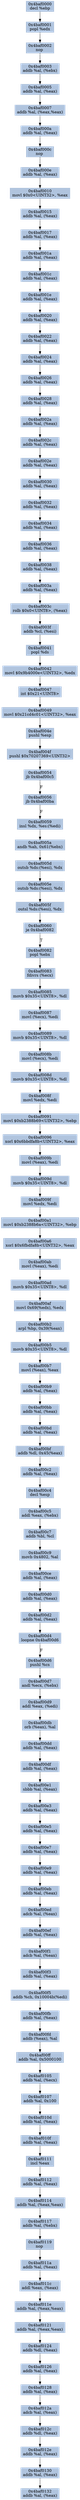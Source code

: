 digraph G {
node[shape=rectangle,style=filled,fillcolor=lightsteelblue,color=lightsteelblue]
bgcolor="transparent"
a0x4baf0000decl_ebp[label="0x4baf0000\ndecl %ebp"];
a0x4baf0001popl_edx[label="0x4baf0001\npopl %edx"];
a0x4baf0002nop_[label="0x4baf0002\nnop "];
a0x4baf0003addb_al_ebx_[label="0x4baf0003\naddb %al, (%ebx)"];
a0x4baf0005addb_al_eax_[label="0x4baf0005\naddb %al, (%eax)"];
a0x4baf0007addb_al_eaxeax_[label="0x4baf0007\naddb %al, (%eax,%eax)"];
a0x4baf000aaddb_al_eax_[label="0x4baf000a\naddb %al, (%eax)"];
a0x4baf000cnop_[label="0x4baf000c\nnop "];
a0x4baf000eaddb_al_eax_[label="0x4baf000e\naddb %al, (%eax)"];
a0x4baf0010movl_0x0UINT32_eax[label="0x4baf0010\nmovl $0x0<UINT32>, %eax"];
a0x4baf0015addb_al_eax_[label="0x4baf0015\naddb %al, (%eax)"];
a0x4baf0017addb_al_eax_[label="0x4baf0017\naddb %al, (%eax)"];
a0x4baf001aaddb_al_eax_[label="0x4baf001a\naddb %al, (%eax)"];
a0x4baf001caddb_al_eax_[label="0x4baf001c\naddb %al, (%eax)"];
a0x4baf001eaddb_al_eax_[label="0x4baf001e\naddb %al, (%eax)"];
a0x4baf0020addb_al_eax_[label="0x4baf0020\naddb %al, (%eax)"];
a0x4baf0022addb_al_eax_[label="0x4baf0022\naddb %al, (%eax)"];
a0x4baf0024addb_al_eax_[label="0x4baf0024\naddb %al, (%eax)"];
a0x4baf0026addb_al_eax_[label="0x4baf0026\naddb %al, (%eax)"];
a0x4baf0028addb_al_eax_[label="0x4baf0028\naddb %al, (%eax)"];
a0x4baf002aaddb_al_eax_[label="0x4baf002a\naddb %al, (%eax)"];
a0x4baf002caddb_al_eax_[label="0x4baf002c\naddb %al, (%eax)"];
a0x4baf002eaddb_al_eax_[label="0x4baf002e\naddb %al, (%eax)"];
a0x4baf0030addb_al_eax_[label="0x4baf0030\naddb %al, (%eax)"];
a0x4baf0032addb_al_eax_[label="0x4baf0032\naddb %al, (%eax)"];
a0x4baf0034addb_al_eax_[label="0x4baf0034\naddb %al, (%eax)"];
a0x4baf0036addb_al_eax_[label="0x4baf0036\naddb %al, (%eax)"];
a0x4baf0038addb_al_eax_[label="0x4baf0038\naddb %al, (%eax)"];
a0x4baf003aaddb_al_eax_[label="0x4baf003a\naddb %al, (%eax)"];
a0x4baf003crolb_0x0UINT8_eax_[label="0x4baf003c\nrolb $0x0<UINT8>, (%eax)"];
a0x4baf003faddb_cl_esi_[label="0x4baf003f\naddb %cl, (%esi)"];
a0x4baf0041popl_ds[label="0x4baf0041\npopl %ds"];
a0x4baf0042movl_0x9b4000eUINT32_edx[label="0x4baf0042\nmovl $0x9b4000e<UINT32>, %edx"];
a0x4baf0047int_0x21UINT8[label="0x4baf0047\nint $0x21<UINT8>"];
a0x4baf0049movl_0x21cd4c01UINT32_eax[label="0x4baf0049\nmovl $0x21cd4c01<UINT32>, %eax"];
a0x4baf004epushl_esp[label="0x4baf004e\npushl %esp"];
a0x4baf004fpushl_0x70207369UINT32[label="0x4baf004f\npushl $0x70207369<UINT32>"];
a0x4baf0054jb_0x4baf00c5[label="0x4baf0054\njb 0x4baf00c5"];
a0x4baf0056jb_0x4baf00ba[label="0x4baf0056\njb 0x4baf00ba"];
a0x4baf0059insl_dx_es_edi_[label="0x4baf0059\ninsl %dx, %es:(%edi)"];
a0x4baf005aandb_ah_0x61ebx_[label="0x4baf005a\nandb %ah, 0x61(%ebx)"];
a0x4baf005doutsb_ds_esi__dx[label="0x4baf005d\noutsb %ds:(%esi), %dx"];
a0x4baf005eoutsb_ds_esi__dx[label="0x4baf005e\noutsb %ds:(%esi), %dx"];
a0x4baf005foutsl_ds_esi__dx[label="0x4baf005f\noutsl %ds:(%esi), %dx"];
a0x4baf0060je_0x4baf0082[label="0x4baf0060\nje 0x4baf0082"];
a0x4baf0082popl_ebx[label="0x4baf0082\npopl %ebx"];
a0x4baf0083fdivrs_ecx_[label="0x4baf0083\nfdivrs (%ecx)"];
a0x4baf0085movb_0x35UINT8_dl[label="0x4baf0085\nmovb $0x35<UINT8>, %dl"];
a0x4baf0087movl_ecx__edi[label="0x4baf0087\nmovl (%ecx), %edi"];
a0x4baf0089movb_0x35UINT8_dl[label="0x4baf0089\nmovb $0x35<UINT8>, %dl"];
a0x4baf008bmovl_ecx__edi[label="0x4baf008b\nmovl (%ecx), %edi"];
a0x4baf008dmovb_0x35UINT8_dl[label="0x4baf008d\nmovb $0x35<UINT8>, %dl"];
a0x4baf008fmovl_edx_edi[label="0x4baf008f\nmovl %edx, %edi"];
a0x4baf0091movl_0xb2388b69UINT32_ebp[label="0x4baf0091\nmovl $0xb2388b69<UINT32>, %ebp"];
a0x4baf0096xorl_0x6bbdfa8bUINT32_eax[label="0x4baf0096\nxorl $0x6bbdfa8b<UINT32>, %eax"];
a0x4baf009bmovl_eax__edi[label="0x4baf009b\nmovl (%eax), %edi"];
a0x4baf009dmovb_0x35UINT8_dl[label="0x4baf009d\nmovb $0x35<UINT8>, %dl"];
a0x4baf009fmovl_edx_edi[label="0x4baf009f\nmovl %edx, %edi"];
a0x4baf00a1movl_0xb2388b6aUINT32_ebp[label="0x4baf00a1\nmovl $0xb2388b6a<UINT32>, %ebp"];
a0x4baf00a6xorl_0x6fbdfa8bUINT32_eax[label="0x4baf00a6\nxorl $0x6fbdfa8b<UINT32>, %eax"];
a0x4baf00abmovl_eax__edi[label="0x4baf00ab\nmovl (%eax), %edi"];
a0x4baf00admovb_0x35UINT8_dl[label="0x4baf00ad\nmovb $0x35<UINT8>, %dl"];
a0x4baf00afmovl_0x69edx__edx[label="0x4baf00af\nmovl 0x69(%edx), %edx"];
a0x4baf00b2arpl_bp_0x39eax_[label="0x4baf00b2\narpl %bp, 0x39(%eax)"];
a0x4baf00b5movb_0x35UINT8_dl[label="0x4baf00b5\nmovb $0x35<UINT8>, %dl"];
a0x4baf00b7movl_eax__eax[label="0x4baf00b7\nmovl (%eax), %eax"];
a0x4baf00b9addb_al_eax_[label="0x4baf00b9\naddb %al, (%eax)"];
a0x4baf00bbaddb_al_eax_[label="0x4baf00bb\naddb %al, (%eax)"];
a0x4baf00bdaddb_al_eax_[label="0x4baf00bd\naddb %al, (%eax)"];
a0x4baf00bfaddb_dl_0x45eax_[label="0x4baf00bf\naddb %dl, 0x45(%eax)"];
a0x4baf00c2addb_al_eax_[label="0x4baf00c2\naddb %al, (%eax)"];
a0x4baf00c4decl_esp[label="0x4baf00c4\ndecl %esp"];
a0x4baf00c5addl_eax_ebx_[label="0x4baf00c5\naddl %eax, (%ebx)"];
a0x4baf00c7addb_bl_cl[label="0x4baf00c7\naddb %bl, %cl"];
a0x4baf00c9movb_0x4802_al[label="0x4baf00c9\nmovb 0x4802, %al"];
a0x4baf00ceaddb_al_eax_[label="0x4baf00ce\naddb %al, (%eax)"];
a0x4baf00d0addb_al_eax_[label="0x4baf00d0\naddb %al, (%eax)"];
a0x4baf00d2addb_al_eax_[label="0x4baf00d2\naddb %al, (%eax)"];
a0x4baf00d4loopne_0x4baf00d6[label="0x4baf00d4\nloopne 0x4baf00d6"];
a0x4baf00d6pushl_cs[label="0x4baf00d6\npushl %cs"];
a0x4baf00d7andl_ecx_ebx_[label="0x4baf00d7\nandl %ecx, (%ebx)"];
a0x4baf00d9addl_eax_edi_[label="0x4baf00d9\naddl %eax, (%edi)"];
a0x4baf00dborb_eax__al[label="0x4baf00db\norb (%eax), %al"];
a0x4baf00ddaddb_al_eax_[label="0x4baf00dd\naddb %al, (%eax)"];
a0x4baf00dfaddb_al_eax_[label="0x4baf00df\naddb %al, (%eax)"];
a0x4baf00e1sbbb_al_eax_[label="0x4baf00e1\nsbbb %al, (%eax)"];
a0x4baf00e3addb_al_eax_[label="0x4baf00e3\naddb %al, (%eax)"];
a0x4baf00e5addb_al_eax_[label="0x4baf00e5\naddb %al, (%eax)"];
a0x4baf00e7addb_al_eax_[label="0x4baf00e7\naddb %al, (%eax)"];
a0x4baf00e9addb_al_eax_[label="0x4baf00e9\naddb %al, (%eax)"];
a0x4baf00ebaddb_al_eax_[label="0x4baf00eb\naddb %al, (%eax)"];
a0x4baf00edadcb_al_eax_[label="0x4baf00ed\nadcb %al, (%eax)"];
a0x4baf00efaddb_al_eax_[label="0x4baf00ef\naddb %al, (%eax)"];
a0x4baf00f1adcb_al_eax_[label="0x4baf00f1\nadcb %al, (%eax)"];
a0x4baf00f3addb_al_eax_[label="0x4baf00f3\naddb %al, (%eax)"];
a0x4baf00f5addb_ch_0x10004bedi_[label="0x4baf00f5\naddb %ch, 0x10004b(%edi)"];
a0x4baf00fbaddb_al_eax_[label="0x4baf00fb\naddb %al, (%eax)"];
a0x4baf00fdaddb_eax__al[label="0x4baf00fd\naddb (%eax), %al"];
a0x4baf00ffaddb_al_0x5000100[label="0x4baf00ff\naddb %al, 0x5000100"];
a0x4baf0105addb_al_ecx_[label="0x4baf0105\naddb %al, (%ecx)"];
a0x4baf0107addb_al_0x100[label="0x4baf0107\naddb %al, 0x100"];
a0x4baf010daddb_al_eax_[label="0x4baf010d\naddb %al, (%eax)"];
a0x4baf010faddb_al_eax_[label="0x4baf010f\naddb %al, (%eax)"];
a0x4baf0111incl_eax[label="0x4baf0111\nincl %eax"];
a0x4baf0112addb_al_eax_[label="0x4baf0112\naddb %al, (%eax)"];
a0x4baf0114addb_al_eaxeax_[label="0x4baf0114\naddb %al, (%eax,%eax)"];
a0x4baf0117addb_al_ebx_[label="0x4baf0117\naddb %al, (%ebx)"];
a0x4baf0119nop_[label="0x4baf0119\nnop "];
a0x4baf011aaddb_al_eax_[label="0x4baf011a\naddb %al, (%eax)"];
a0x4baf011caddl_eax_eax_[label="0x4baf011c\naddl %eax, (%eax)"];
a0x4baf011eaddb_al_eaxeax_[label="0x4baf011e\naddb %al, (%eax,%eax)"];
a0x4baf0121addb_al_eaxeax_[label="0x4baf0121\naddb %al, (%eax,%eax)"];
a0x4baf0124addb_dl_eax_[label="0x4baf0124\naddb %dl, (%eax)"];
a0x4baf0126addb_al_eax_[label="0x4baf0126\naddb %al, (%eax)"];
a0x4baf0128addb_al_eax_[label="0x4baf0128\naddb %al, (%eax)"];
a0x4baf012aadcb_al_eax_[label="0x4baf012a\nadcb %al, (%eax)"];
a0x4baf012caddb_dl_eax_[label="0x4baf012c\naddb %dl, (%eax)"];
a0x4baf012eaddb_al_eax_[label="0x4baf012e\naddb %al, (%eax)"];
a0x4baf0130addb_al_eax_[label="0x4baf0130\naddb %al, (%eax)"];
a0x4baf0132addb_al_eax_[label="0x4baf0132\naddb %al, (%eax)"];
a0x4baf0000decl_ebp -> a0x4baf0001popl_edx [color="#000000"];
a0x4baf0001popl_edx -> a0x4baf0002nop_ [color="#000000"];
a0x4baf0002nop_ -> a0x4baf0003addb_al_ebx_ [color="#000000"];
a0x4baf0003addb_al_ebx_ -> a0x4baf0005addb_al_eax_ [color="#000000"];
a0x4baf0005addb_al_eax_ -> a0x4baf0007addb_al_eaxeax_ [color="#000000"];
a0x4baf0007addb_al_eaxeax_ -> a0x4baf000aaddb_al_eax_ [color="#000000"];
a0x4baf000aaddb_al_eax_ -> a0x4baf000cnop_ [color="#000000"];
a0x4baf000cnop_ -> a0x4baf000eaddb_al_eax_ [color="#000000"];
a0x4baf000eaddb_al_eax_ -> a0x4baf0010movl_0x0UINT32_eax [color="#000000"];
a0x4baf0010movl_0x0UINT32_eax -> a0x4baf0015addb_al_eax_ [color="#000000"];
a0x4baf0015addb_al_eax_ -> a0x4baf0017addb_al_eax_ [color="#000000"];
a0x4baf0017addb_al_eax_ -> a0x4baf001aaddb_al_eax_ [color="#000000"];
a0x4baf001aaddb_al_eax_ -> a0x4baf001caddb_al_eax_ [color="#000000"];
a0x4baf001caddb_al_eax_ -> a0x4baf001eaddb_al_eax_ [color="#000000"];
a0x4baf001eaddb_al_eax_ -> a0x4baf0020addb_al_eax_ [color="#000000"];
a0x4baf0020addb_al_eax_ -> a0x4baf0022addb_al_eax_ [color="#000000"];
a0x4baf0022addb_al_eax_ -> a0x4baf0024addb_al_eax_ [color="#000000"];
a0x4baf0024addb_al_eax_ -> a0x4baf0026addb_al_eax_ [color="#000000"];
a0x4baf0026addb_al_eax_ -> a0x4baf0028addb_al_eax_ [color="#000000"];
a0x4baf0028addb_al_eax_ -> a0x4baf002aaddb_al_eax_ [color="#000000"];
a0x4baf002aaddb_al_eax_ -> a0x4baf002caddb_al_eax_ [color="#000000"];
a0x4baf002caddb_al_eax_ -> a0x4baf002eaddb_al_eax_ [color="#000000"];
a0x4baf002eaddb_al_eax_ -> a0x4baf0030addb_al_eax_ [color="#000000"];
a0x4baf0030addb_al_eax_ -> a0x4baf0032addb_al_eax_ [color="#000000"];
a0x4baf0032addb_al_eax_ -> a0x4baf0034addb_al_eax_ [color="#000000"];
a0x4baf0034addb_al_eax_ -> a0x4baf0036addb_al_eax_ [color="#000000"];
a0x4baf0036addb_al_eax_ -> a0x4baf0038addb_al_eax_ [color="#000000"];
a0x4baf0038addb_al_eax_ -> a0x4baf003aaddb_al_eax_ [color="#000000"];
a0x4baf003aaddb_al_eax_ -> a0x4baf003crolb_0x0UINT8_eax_ [color="#000000"];
a0x4baf003crolb_0x0UINT8_eax_ -> a0x4baf003faddb_cl_esi_ [color="#000000"];
a0x4baf003faddb_cl_esi_ -> a0x4baf0041popl_ds [color="#000000"];
a0x4baf0041popl_ds -> a0x4baf0042movl_0x9b4000eUINT32_edx [color="#000000"];
a0x4baf0042movl_0x9b4000eUINT32_edx -> a0x4baf0047int_0x21UINT8 [color="#000000"];
a0x4baf0047int_0x21UINT8 -> a0x4baf0049movl_0x21cd4c01UINT32_eax [color="#000000"];
a0x4baf0049movl_0x21cd4c01UINT32_eax -> a0x4baf004epushl_esp [color="#000000"];
a0x4baf004epushl_esp -> a0x4baf004fpushl_0x70207369UINT32 [color="#000000"];
a0x4baf004fpushl_0x70207369UINT32 -> a0x4baf0054jb_0x4baf00c5 [color="#000000"];
a0x4baf0054jb_0x4baf00c5 -> a0x4baf0056jb_0x4baf00ba [color="#000000",label="F"];
a0x4baf0056jb_0x4baf00ba -> a0x4baf0059insl_dx_es_edi_ [color="#000000",label="F"];
a0x4baf0059insl_dx_es_edi_ -> a0x4baf005aandb_ah_0x61ebx_ [color="#000000"];
a0x4baf005aandb_ah_0x61ebx_ -> a0x4baf005doutsb_ds_esi__dx [color="#000000"];
a0x4baf005doutsb_ds_esi__dx -> a0x4baf005eoutsb_ds_esi__dx [color="#000000"];
a0x4baf005eoutsb_ds_esi__dx -> a0x4baf005foutsl_ds_esi__dx [color="#000000"];
a0x4baf005foutsl_ds_esi__dx -> a0x4baf0060je_0x4baf0082 [color="#000000"];
a0x4baf0060je_0x4baf0082 -> a0x4baf0082popl_ebx [color="#000000",label="T"];
a0x4baf0082popl_ebx -> a0x4baf0083fdivrs_ecx_ [color="#000000"];
a0x4baf0083fdivrs_ecx_ -> a0x4baf0085movb_0x35UINT8_dl [color="#000000"];
a0x4baf0085movb_0x35UINT8_dl -> a0x4baf0087movl_ecx__edi [color="#000000"];
a0x4baf0087movl_ecx__edi -> a0x4baf0089movb_0x35UINT8_dl [color="#000000"];
a0x4baf0089movb_0x35UINT8_dl -> a0x4baf008bmovl_ecx__edi [color="#000000"];
a0x4baf008bmovl_ecx__edi -> a0x4baf008dmovb_0x35UINT8_dl [color="#000000"];
a0x4baf008dmovb_0x35UINT8_dl -> a0x4baf008fmovl_edx_edi [color="#000000"];
a0x4baf008fmovl_edx_edi -> a0x4baf0091movl_0xb2388b69UINT32_ebp [color="#000000"];
a0x4baf0091movl_0xb2388b69UINT32_ebp -> a0x4baf0096xorl_0x6bbdfa8bUINT32_eax [color="#000000"];
a0x4baf0096xorl_0x6bbdfa8bUINT32_eax -> a0x4baf009bmovl_eax__edi [color="#000000"];
a0x4baf009bmovl_eax__edi -> a0x4baf009dmovb_0x35UINT8_dl [color="#000000"];
a0x4baf009dmovb_0x35UINT8_dl -> a0x4baf009fmovl_edx_edi [color="#000000"];
a0x4baf009fmovl_edx_edi -> a0x4baf00a1movl_0xb2388b6aUINT32_ebp [color="#000000"];
a0x4baf00a1movl_0xb2388b6aUINT32_ebp -> a0x4baf00a6xorl_0x6fbdfa8bUINT32_eax [color="#000000"];
a0x4baf00a6xorl_0x6fbdfa8bUINT32_eax -> a0x4baf00abmovl_eax__edi [color="#000000"];
a0x4baf00abmovl_eax__edi -> a0x4baf00admovb_0x35UINT8_dl [color="#000000"];
a0x4baf00admovb_0x35UINT8_dl -> a0x4baf00afmovl_0x69edx__edx [color="#000000"];
a0x4baf00afmovl_0x69edx__edx -> a0x4baf00b2arpl_bp_0x39eax_ [color="#000000"];
a0x4baf00b2arpl_bp_0x39eax_ -> a0x4baf00b5movb_0x35UINT8_dl [color="#000000"];
a0x4baf00b5movb_0x35UINT8_dl -> a0x4baf00b7movl_eax__eax [color="#000000"];
a0x4baf00b7movl_eax__eax -> a0x4baf00b9addb_al_eax_ [color="#000000"];
a0x4baf00b9addb_al_eax_ -> a0x4baf00bbaddb_al_eax_ [color="#000000"];
a0x4baf00bbaddb_al_eax_ -> a0x4baf00bdaddb_al_eax_ [color="#000000"];
a0x4baf00bdaddb_al_eax_ -> a0x4baf00bfaddb_dl_0x45eax_ [color="#000000"];
a0x4baf00bfaddb_dl_0x45eax_ -> a0x4baf00c2addb_al_eax_ [color="#000000"];
a0x4baf00c2addb_al_eax_ -> a0x4baf00c4decl_esp [color="#000000"];
a0x4baf00c4decl_esp -> a0x4baf00c5addl_eax_ebx_ [color="#000000"];
a0x4baf00c5addl_eax_ebx_ -> a0x4baf00c7addb_bl_cl [color="#000000"];
a0x4baf00c7addb_bl_cl -> a0x4baf00c9movb_0x4802_al [color="#000000"];
a0x4baf00c9movb_0x4802_al -> a0x4baf00ceaddb_al_eax_ [color="#000000"];
a0x4baf00ceaddb_al_eax_ -> a0x4baf00d0addb_al_eax_ [color="#000000"];
a0x4baf00d0addb_al_eax_ -> a0x4baf00d2addb_al_eax_ [color="#000000"];
a0x4baf00d2addb_al_eax_ -> a0x4baf00d4loopne_0x4baf00d6 [color="#000000"];
a0x4baf00d4loopne_0x4baf00d6 -> a0x4baf00d6pushl_cs [color="#000000",label="F"];
a0x4baf00d6pushl_cs -> a0x4baf00d7andl_ecx_ebx_ [color="#000000"];
a0x4baf00d7andl_ecx_ebx_ -> a0x4baf00d9addl_eax_edi_ [color="#000000"];
a0x4baf00d9addl_eax_edi_ -> a0x4baf00dborb_eax__al [color="#000000"];
a0x4baf00dborb_eax__al -> a0x4baf00ddaddb_al_eax_ [color="#000000"];
a0x4baf00ddaddb_al_eax_ -> a0x4baf00dfaddb_al_eax_ [color="#000000"];
a0x4baf00dfaddb_al_eax_ -> a0x4baf00e1sbbb_al_eax_ [color="#000000"];
a0x4baf00e1sbbb_al_eax_ -> a0x4baf00e3addb_al_eax_ [color="#000000"];
a0x4baf00e3addb_al_eax_ -> a0x4baf00e5addb_al_eax_ [color="#000000"];
a0x4baf00e5addb_al_eax_ -> a0x4baf00e7addb_al_eax_ [color="#000000"];
a0x4baf00e7addb_al_eax_ -> a0x4baf00e9addb_al_eax_ [color="#000000"];
a0x4baf00e9addb_al_eax_ -> a0x4baf00ebaddb_al_eax_ [color="#000000"];
a0x4baf00ebaddb_al_eax_ -> a0x4baf00edadcb_al_eax_ [color="#000000"];
a0x4baf00edadcb_al_eax_ -> a0x4baf00efaddb_al_eax_ [color="#000000"];
a0x4baf00efaddb_al_eax_ -> a0x4baf00f1adcb_al_eax_ [color="#000000"];
a0x4baf00f1adcb_al_eax_ -> a0x4baf00f3addb_al_eax_ [color="#000000"];
a0x4baf00f3addb_al_eax_ -> a0x4baf00f5addb_ch_0x10004bedi_ [color="#000000"];
a0x4baf00f5addb_ch_0x10004bedi_ -> a0x4baf00fbaddb_al_eax_ [color="#000000"];
a0x4baf00fbaddb_al_eax_ -> a0x4baf00fdaddb_eax__al [color="#000000"];
a0x4baf00fdaddb_eax__al -> a0x4baf00ffaddb_al_0x5000100 [color="#000000"];
a0x4baf00ffaddb_al_0x5000100 -> a0x4baf0105addb_al_ecx_ [color="#000000"];
a0x4baf0105addb_al_ecx_ -> a0x4baf0107addb_al_0x100 [color="#000000"];
a0x4baf0107addb_al_0x100 -> a0x4baf010daddb_al_eax_ [color="#000000"];
a0x4baf010daddb_al_eax_ -> a0x4baf010faddb_al_eax_ [color="#000000"];
a0x4baf010faddb_al_eax_ -> a0x4baf0111incl_eax [color="#000000"];
a0x4baf0111incl_eax -> a0x4baf0112addb_al_eax_ [color="#000000"];
a0x4baf0112addb_al_eax_ -> a0x4baf0114addb_al_eaxeax_ [color="#000000"];
a0x4baf0114addb_al_eaxeax_ -> a0x4baf0117addb_al_ebx_ [color="#000000"];
a0x4baf0117addb_al_ebx_ -> a0x4baf0119nop_ [color="#000000"];
a0x4baf0119nop_ -> a0x4baf011aaddb_al_eax_ [color="#000000"];
a0x4baf011aaddb_al_eax_ -> a0x4baf011caddl_eax_eax_ [color="#000000"];
a0x4baf011caddl_eax_eax_ -> a0x4baf011eaddb_al_eaxeax_ [color="#000000"];
a0x4baf011eaddb_al_eaxeax_ -> a0x4baf0121addb_al_eaxeax_ [color="#000000"];
a0x4baf0121addb_al_eaxeax_ -> a0x4baf0124addb_dl_eax_ [color="#000000"];
a0x4baf0124addb_dl_eax_ -> a0x4baf0126addb_al_eax_ [color="#000000"];
a0x4baf0126addb_al_eax_ -> a0x4baf0128addb_al_eax_ [color="#000000"];
a0x4baf0128addb_al_eax_ -> a0x4baf012aadcb_al_eax_ [color="#000000"];
a0x4baf012aadcb_al_eax_ -> a0x4baf012caddb_dl_eax_ [color="#000000"];
a0x4baf012caddb_dl_eax_ -> a0x4baf012eaddb_al_eax_ [color="#000000"];
a0x4baf012eaddb_al_eax_ -> a0x4baf0130addb_al_eax_ [color="#000000"];
a0x4baf0130addb_al_eax_ -> a0x4baf0132addb_al_eax_ [color="#000000"];
}
